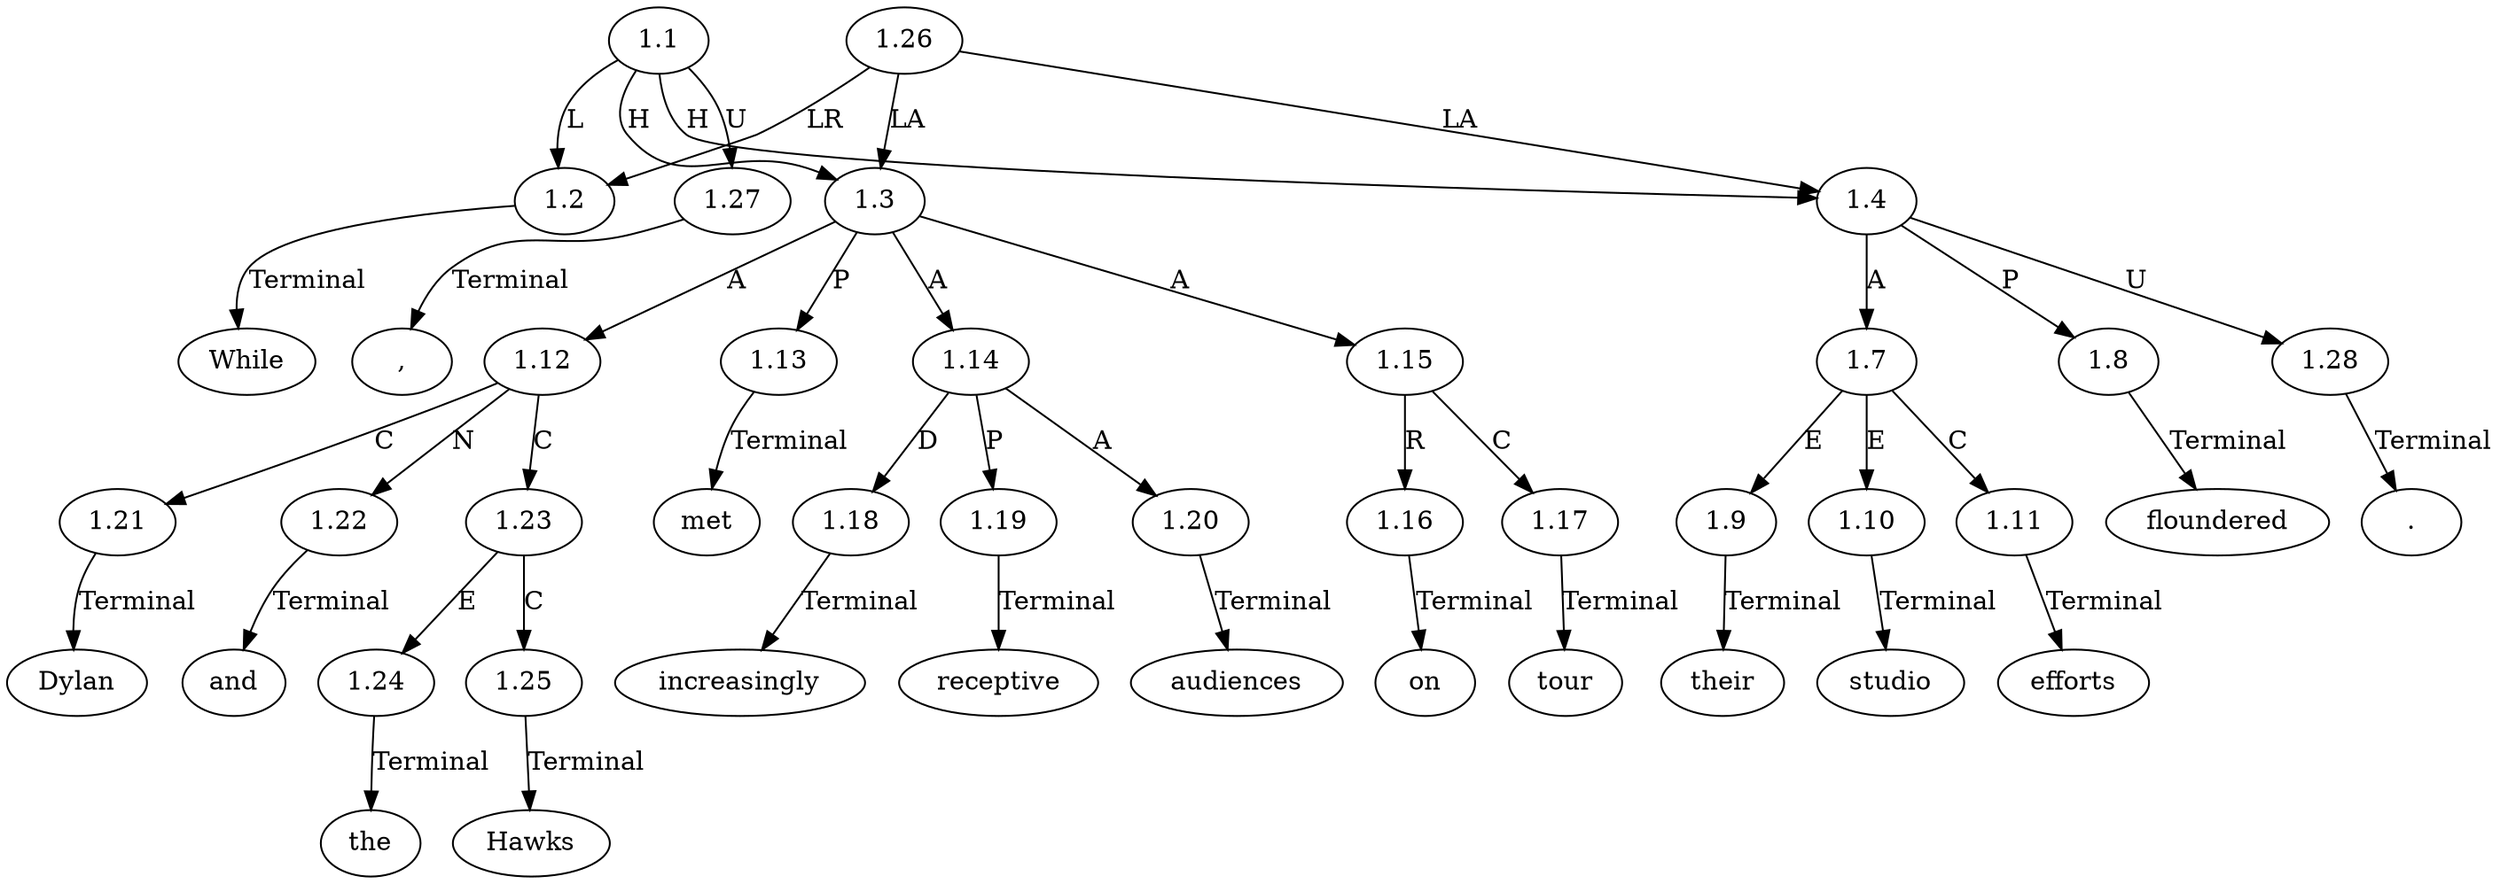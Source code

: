 // Graph
digraph {
	0.1 [label=While ordering=out]
	0.10 [label=on ordering=out]
	0.11 [label=tour ordering=out]
	0.12 [label="," ordering=out]
	0.13 [label=their ordering=out]
	0.14 [label=studio ordering=out]
	0.15 [label=efforts ordering=out]
	0.16 [label=floundered ordering=out]
	0.17 [label="." ordering=out]
	0.2 [label=Dylan ordering=out]
	0.3 [label=and ordering=out]
	0.4 [label=the ordering=out]
	0.5 [label=Hawks ordering=out]
	0.6 [label=met ordering=out]
	0.7 [label=increasingly ordering=out]
	0.8 [label=receptive ordering=out]
	0.9 [label=audiences ordering=out]
	1.1 [label=1.1 ordering=out]
	1.2 [label=1.2 ordering=out]
	1.3 [label=1.3 ordering=out]
	1.4 [label=1.4 ordering=out]
	1.7 [label=1.7 ordering=out]
	1.8 [label=1.8 ordering=out]
	1.9 [label=1.9 ordering=out]
	1.10 [label=1.10 ordering=out]
	1.11 [label=1.11 ordering=out]
	1.12 [label=1.12 ordering=out]
	1.13 [label=1.13 ordering=out]
	1.14 [label=1.14 ordering=out]
	1.15 [label=1.15 ordering=out]
	1.16 [label=1.16 ordering=out]
	1.17 [label=1.17 ordering=out]
	1.18 [label=1.18 ordering=out]
	1.19 [label=1.19 ordering=out]
	1.20 [label=1.20 ordering=out]
	1.21 [label=1.21 ordering=out]
	1.22 [label=1.22 ordering=out]
	1.23 [label=1.23 ordering=out]
	1.24 [label=1.24 ordering=out]
	1.25 [label=1.25 ordering=out]
	1.26 [label=1.26 ordering=out]
	1.27 [label=1.27 ordering=out]
	1.28 [label=1.28 ordering=out]
	1.1 -> 1.2 [label=L ordering=out]
	1.1 -> 1.3 [label=H ordering=out]
	1.1 -> 1.4 [label=H ordering=out]
	1.1 -> 1.27 [label=U ordering=out]
	1.2 -> 0.1 [label=Terminal ordering=out]
	1.3 -> 1.12 [label=A ordering=out]
	1.3 -> 1.13 [label=P ordering=out]
	1.3 -> 1.14 [label=A ordering=out]
	1.3 -> 1.15 [label=A ordering=out]
	1.4 -> 1.7 [label=A ordering=out]
	1.4 -> 1.8 [label=P ordering=out]
	1.4 -> 1.28 [label=U ordering=out]
	1.7 -> 1.9 [label=E ordering=out]
	1.7 -> 1.10 [label=E ordering=out]
	1.7 -> 1.11 [label=C ordering=out]
	1.8 -> 0.16 [label=Terminal ordering=out]
	1.9 -> 0.13 [label=Terminal ordering=out]
	1.10 -> 0.14 [label=Terminal ordering=out]
	1.11 -> 0.15 [label=Terminal ordering=out]
	1.12 -> 1.21 [label=C ordering=out]
	1.12 -> 1.22 [label=N ordering=out]
	1.12 -> 1.23 [label=C ordering=out]
	1.13 -> 0.6 [label=Terminal ordering=out]
	1.14 -> 1.18 [label=D ordering=out]
	1.14 -> 1.19 [label=P ordering=out]
	1.14 -> 1.20 [label=A ordering=out]
	1.15 -> 1.16 [label=R ordering=out]
	1.15 -> 1.17 [label=C ordering=out]
	1.16 -> 0.10 [label=Terminal ordering=out]
	1.17 -> 0.11 [label=Terminal ordering=out]
	1.18 -> 0.7 [label=Terminal ordering=out]
	1.19 -> 0.8 [label=Terminal ordering=out]
	1.20 -> 0.9 [label=Terminal ordering=out]
	1.21 -> 0.2 [label=Terminal ordering=out]
	1.22 -> 0.3 [label=Terminal ordering=out]
	1.23 -> 1.24 [label=E ordering=out]
	1.23 -> 1.25 [label=C ordering=out]
	1.24 -> 0.4 [label=Terminal ordering=out]
	1.25 -> 0.5 [label=Terminal ordering=out]
	1.26 -> 1.2 [label=LR ordering=out]
	1.26 -> 1.3 [label=LA ordering=out]
	1.26 -> 1.4 [label=LA ordering=out]
	1.27 -> 0.12 [label=Terminal ordering=out]
	1.28 -> 0.17 [label=Terminal ordering=out]
}
